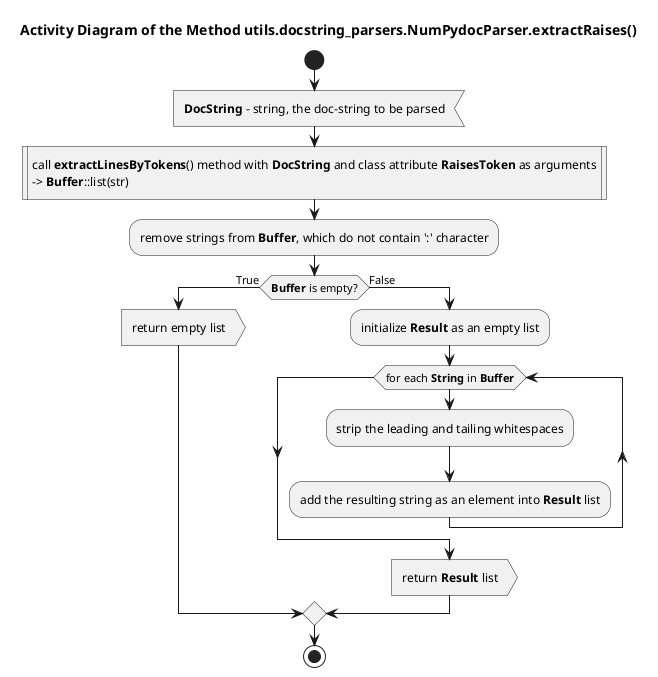 @startuml pos_utils_docstring_parsers_numpydocparser_extractraises

title Activity Diagram of the Method utils.docstring_parsers.NumPydocParser.extractRaises()

start

:<b>DocString</b> - string, the doc-string to be parsed<

:call <b>extractLinesByTokens</b>() method with <b>DocString</b> and class attribute <b>RaisesToken</b> as arguments
-> <b>Buffer</b>::list(str)|

:remove strings from <b>Buffer</b>, which do not contain ':' character;

if (<b>Buffer</b> is empty?) then (True)
    :return empty list>
else (False)
    :initialize <b>Result</b> as an empty list;
    
    while (for each <b>String</b> in <b>Buffer</b>)
        
        :strip the leading and tailing whitespaces;
        
        :add the resulting string as an element into <b>Result</b> list;
    end while
    
    :return <b>Result</b> list>
endif

stop

@enduml